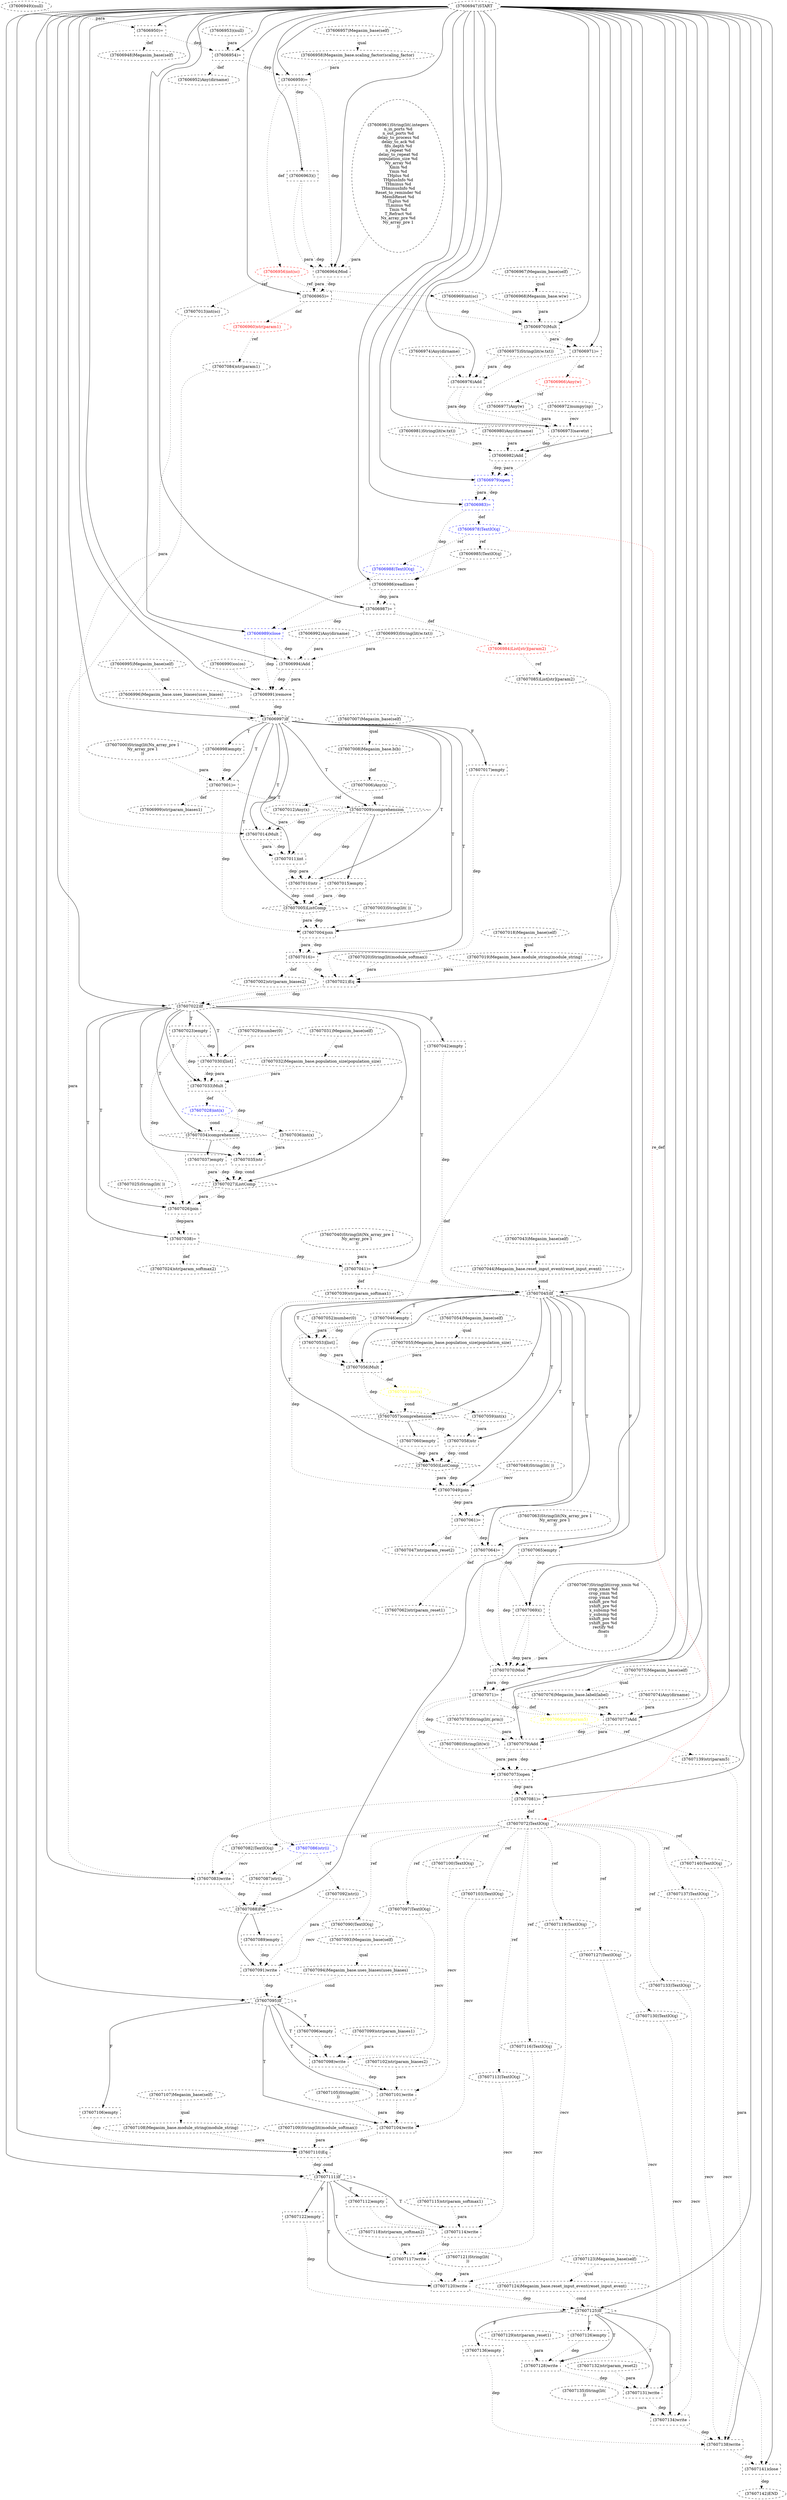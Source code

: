 digraph G {
1 [label="(37607050)ListComp" shape=diamond style=dashed]
2 [label="(37607136)empty" shape=box style=dashed]
3 [label="(37607137)TextIO(q)" shape=ellipse style=dashed]
4 [label="(37606997)If" shape=diamond style=dashed]
5 [label="(37607119)TextIO(q)" shape=ellipse style=dashed]
6 [label="(37607030)[list]" shape=box style=dashed]
7 [label="(37607060)empty" shape=box style=dashed]
8 [label="(37607099)str(param_biases1)" shape=ellipse style=dashed]
9 [label="(37607127)TextIO(q)" shape=ellipse style=dashed]
10 [label="(37607077)Add" shape=box style=dashed]
11 [label="(37607037)empty" shape=box style=dashed]
12 [label="(37607064)=" shape=box style=dashed]
13 [label="(37607139)str(param5)" shape=ellipse style=dashed]
14 [label="(37607028)int(x)" shape=ellipse style=dashed color=blue fontcolor=blue]
15 [label="(37607129)str(param_reset1)" shape=ellipse style=dashed]
16 [label="(37606953)(null)" shape=ellipse style=dashed]
17 [label="(37607124)Megasim_base.reset_input_event(reset_input_event)" shape=ellipse style=dashed]
18 [label="(37606989)close" shape=box style=dashed color=blue fontcolor=blue]
19 [label="(37607073)open" shape=box style=dashed color=black fontcolor=black]
20 [label="(37607094)Megasim_base.uses_biases(uses_biases)" shape=ellipse style=dashed]
21 [label="(37607120)write" shape=box style=dashed]
22 [label="(37607029)number(0)" shape=ellipse style=dashed]
23 [label="(37607106)empty" shape=box style=dashed]
24 [label="(37606986)readlines" shape=box style=dashed]
25 [label="(37606980)Any(dirname)" shape=ellipse style=dashed]
26 [label="(37606961)String(lit(.integers
n_in_ports %d
n_out_ports %d
delay_to_process %d
delay_to_ack %d
fifo_depth %d
n_repeat %d
delay_to_repeat %d
population_size %d
Ny_array %d
Xmin %d
Ymin %d
THplus %d
THplusInfo %d
THminus %d
THminusInfo %d
Reset_to_reminder %d
MembReset %d
TLplus %d
TLminus %d
Tmin %d
T_Refract %d
Nx_array_pre %d
Ny_array_pre 1
))" shape=ellipse style=dashed]
27 [label="(37607039)str(param_softmax1)" shape=ellipse style=dashed]
28 [label="(37606999)str(param_biases1)" shape=ellipse style=dashed]
29 [label="(37607026)join" shape=box style=dashed]
30 [label="(37607047)str(param_reset2)" shape=ellipse style=dashed]
31 [label="(37606991)remove" shape=box style=dashed]
32 [label="(37607084)str(param1)" shape=ellipse style=dashed]
33 [label="(37606963)()" shape=box style=dashed]
34 [label="(37607044)Megasim_base.reset_input_event(reset_input_event)" shape=ellipse style=dashed]
35 [label="(37607110)Eq" shape=box style=dashed]
36 [label="(37606960)str(param1)" shape=ellipse style=dashed color=red fontcolor=red]
37 [label="(37607080)String(lit(w))" shape=ellipse style=dashed color=black fontcolor=black]
38 [label="(37607043)Megasim_base(self)" shape=ellipse style=dashed]
39 [label="(37607088)For" shape=diamond style=dashed]
40 [label="(37607024)str(param_softmax2)" shape=ellipse style=dashed]
41 [label="(37607135)String(lit(
))" shape=ellipse style=dashed]
42 [label="(37607025)String(lit( ))" shape=ellipse style=dashed]
43 [label="(37607116)TextIO(q)" shape=ellipse style=dashed]
44 [label="(37607118)str(param_softmax2)" shape=ellipse style=dashed]
45 [label="(37606990)os(os)" shape=ellipse style=dashed]
46 [label="(37607062)str(param_reset1)" shape=ellipse style=dashed]
47 [label="(37606969)int(sc)" shape=ellipse style=dashed]
48 [label="(37606973)savetxt" shape=box style=dashed]
49 [label="(37607082)TextIO(q)" shape=ellipse style=dashed]
50 [label="(37607013)int(sc)" shape=ellipse style=dashed]
51 [label="(37607000)String(lit(Nx_array_pre 1
Ny_array_pre 1
))" shape=ellipse style=dashed]
52 [label="(37607078)String(lit(.prm))" shape=ellipse style=dashed]
53 [label="(37607012)Any(x)" shape=ellipse style=dashed]
54 [label="(37607049)join" shape=box style=dashed]
55 [label="(37607057)comprehension" shape=diamond style=dashed]
56 [label="(37606977)Any(w)" shape=ellipse style=dashed]
57 [label="(37606985)TextIO(q)" shape=ellipse style=dashed]
58 [label="(37606970)Mult" shape=box style=dashed]
59 [label="(37606957)Megasim_base(self)" shape=ellipse style=dashed]
60 [label="(37606976)Add" shape=box style=dashed]
61 [label="(37607009)comprehension" shape=diamond style=dashed]
62 [label="(37607105)String(lit(
))" shape=ellipse style=dashed]
63 [label="(37607100)TextIO(q)" shape=ellipse style=dashed]
64 [label="(37607015)empty" shape=box style=dashed]
65 [label="(37607035)str" shape=box style=dashed]
66 [label="(37607141)close" shape=box style=dashed color=black fontcolor=black]
67 [label="(37607128)write" shape=box style=dashed]
68 [label="(37607102)str(param_biases2)" shape=ellipse style=dashed]
69 [label="(37607071)=" shape=box style=dashed]
70 [label="(37607022)If" shape=diamond style=dashed]
71 [label="(37606993)String(lit(w.txt))" shape=ellipse style=dashed]
72 [label="(37607056)Mult" shape=box style=dashed]
73 [label="(37607034)comprehension" shape=diamond style=dashed]
74 [label="(37607004)join" shape=box style=dashed]
75 [label="(37607107)Megasim_base(self)" shape=ellipse style=dashed]
76 [label="(37607021)Eq" shape=box style=dashed]
77 [label="(37607123)Megasim_base(self)" shape=ellipse style=dashed]
78 [label="(37606958)Megasim_base.scaling_factor(scaling_factor)" shape=ellipse style=dashed]
79 [label="(37607014)Mult" shape=box style=dashed]
80 [label="(37606950)=" shape=box style=dashed]
81 [label="(37607126)empty" shape=box style=dashed]
82 [label="(37607142)END" style=dashed]
83 [label="(37607112)empty" shape=box style=dashed]
84 [label="(37607027)ListComp" shape=diamond style=dashed]
85 [label="(37607103)TextIO(q)" shape=ellipse style=dashed]
86 [label="(37607130)TextIO(q)" shape=ellipse style=dashed]
87 [label="(37606983)=" shape=box style=dashed color=blue fontcolor=blue]
88 [label="(37606959)=" shape=box style=dashed]
89 [label="(37606956)int(sc)" shape=ellipse style=dashed color=red fontcolor=red]
90 [label="(37606982)Add" shape=box style=dashed]
91 [label="(37606971)=" shape=box style=dashed]
92 [label="(37606995)Megasim_base(self)" shape=ellipse style=dashed]
93 [label="(37607089)empty" shape=box style=dashed]
94 [label="(37607090)TextIO(q)" shape=ellipse style=dashed]
95 [label="(37606981)String(lit(w.txt))" shape=ellipse style=dashed]
96 [label="(37607046)empty" shape=box style=dashed]
97 [label="(37607065)empty" shape=box style=dashed]
98 [label="(37606975)String(lit(w.txt))" shape=ellipse style=dashed]
99 [label="(37606994)Add" shape=box style=dashed]
100 [label="(37607058)str" shape=box style=dashed]
101 [label="(37607006)Any(x)" shape=ellipse style=dashed color=black fontcolor=black]
102 [label="(37607111)If" shape=diamond style=dashed]
103 [label="(37607003)String(lit( ))" shape=ellipse style=dashed]
104 [label="(37607087)str(i)" shape=ellipse style=dashed]
105 [label="(37607091)write" shape=box style=dashed]
106 [label="(37607097)TextIO(q)" shape=ellipse style=dashed]
107 [label="(37607109)String(lit(module_softmax))" shape=ellipse style=dashed]
108 [label="(37607032)Megasim_base.population_size(population_size)" shape=ellipse style=dashed]
109 [label="(37607098)write" shape=box style=dashed]
110 [label="(37607092)str(i)" shape=ellipse style=dashed]
111 [label="(37607017)empty" shape=box style=dashed]
112 [label="(37606948)Megasim_base(self)" shape=ellipse style=dashed]
113 [label="(37606996)Megasim_base.uses_biases(uses_biases)" shape=ellipse style=dashed]
114 [label="(37607036)int(x)" shape=ellipse style=dashed]
115 [label="(37607134)write" shape=box style=dashed]
116 [label="(37607104)write" shape=box style=dashed]
117 [label="(37607131)write" shape=box style=dashed]
118 [label="(37607114)write" shape=box style=dashed]
119 [label="(37607042)empty" shape=box style=dashed]
120 [label="(37607066)str(param5)" shape=ellipse style=dashed color=yellow fontcolor=yellow]
121 [label="(37607133)TextIO(q)" shape=ellipse style=dashed]
122 [label="(37606967)Megasim_base(self)" shape=ellipse style=dashed]
123 [label="(37607018)Megasim_base(self)" shape=ellipse style=dashed]
124 [label="(37607045)If" shape=diamond style=dashed]
125 [label="(37607016)=" shape=box style=dashed]
126 [label="(37607052)number(0)" shape=ellipse style=dashed]
127 [label="(37606949)(null)" shape=ellipse style=dashed]
128 [label="(37607113)TextIO(q)" shape=ellipse style=dashed]
129 [label="(37607001)=" shape=box style=dashed]
130 [label="(37606979)open" shape=box style=dashed color=blue fontcolor=blue]
131 [label="(37607020)String(lit(module_softmax))" shape=ellipse style=dashed]
132 [label="(37607063)String(lit(Nx_array_pre 1
Ny_array_pre 1
))" shape=ellipse style=dashed]
133 [label="(37606974)Any(dirname)" shape=ellipse style=dashed]
134 [label="(37607083)write" shape=box style=dashed]
135 [label="(37607122)empty" shape=box style=dashed]
136 [label="(37607138)write" shape=box style=dashed]
137 [label="(37607033)Mult" shape=box style=dashed]
138 [label="(37607038)=" shape=box style=dashed]
139 [label="(37607070)Mod" shape=box style=dashed]
140 [label="(37607048)String(lit( ))" shape=ellipse style=dashed]
141 [label="(37607096)empty" shape=box style=dashed]
142 [label="(37607125)If" shape=diamond style=dashed]
143 [label="(37607075)Megasim_base(self)" shape=ellipse style=dashed]
144 [label="(37606954)=" shape=box style=dashed]
145 [label="(37606988)TextIO(q)" shape=ellipse style=dashed color=blue fontcolor=blue]
146 [label="(37607115)str(param_softmax1)" shape=ellipse style=dashed]
147 [label="(37607041)=" shape=box style=dashed]
148 [label="(37606968)Megasim_base.w(w)" shape=ellipse style=dashed]
149 [label="(37606998)empty" shape=box style=dashed]
150 [label="(37607140)TextIO(q)" shape=ellipse style=dashed color=black fontcolor=black]
151 [label="(37606947)START" style=dashed]
152 [label="(37607019)Megasim_base.module_string(module_string)" shape=ellipse style=dashed]
153 [label="(37607069)()" shape=box style=dashed]
154 [label="(37607081)=" shape=box style=dashed color=black fontcolor=black]
155 [label="(37607086)str(i)" shape=ellipse style=dashed color=blue fontcolor=blue]
156 [label="(37607076)Megasim_base.label(label)" shape=ellipse style=dashed]
157 [label="(37607085)List[str](param2)" shape=ellipse style=dashed]
158 [label="(37607101)write" shape=box style=dashed]
159 [label="(37607011)int" shape=box style=dashed]
160 [label="(37607040)String(lit(Nx_array_pre 1
Ny_array_pre 1
))" shape=ellipse style=dashed]
161 [label="(37607053)[list]" shape=box style=dashed]
162 [label="(37606984)List[str](param2)" shape=ellipse style=dashed color=red fontcolor=red]
163 [label="(37606952)Any(dirname)" shape=ellipse style=dashed]
164 [label="(37607132)str(param_reset2)" shape=ellipse style=dashed]
165 [label="(37606966)Any(w)" shape=ellipse style=dashed color=red fontcolor=red]
166 [label="(37607008)Megasim_base.b(b)" shape=ellipse style=dashed]
167 [label="(37607093)Megasim_base(self)" shape=ellipse style=dashed]
168 [label="(37607072)TextIO(q)" shape=ellipse style=dashed color=black fontcolor=black]
169 [label="(37607007)Megasim_base(self)" shape=ellipse style=dashed]
170 [label="(37607002)str(param_biases2)" shape=ellipse style=dashed]
171 [label="(37607095)If" shape=diamond style=dashed]
172 [label="(37607117)write" shape=box style=dashed]
173 [label="(37607121)String(lit(
))" shape=ellipse style=dashed]
174 [label="(37606987)=" shape=box style=dashed]
175 [label="(37607051)int(x)" shape=ellipse style=dashed color=yellow fontcolor=yellow]
176 [label="(37606978)TextIO(q)" shape=ellipse style=dashed color=blue fontcolor=blue]
177 [label="(37607010)str" shape=box style=dashed]
178 [label="(37607005)ListComp" shape=diamond style=dashed]
179 [label="(37606965)=" shape=box style=dashed]
180 [label="(37607023)empty" shape=box style=dashed]
181 [label="(37607059)int(x)" shape=ellipse style=dashed]
182 [label="(37607031)Megasim_base(self)" shape=ellipse style=dashed]
183 [label="(37606972)numpy(np)" shape=ellipse style=dashed]
184 [label="(37607108)Megasim_base.module_string(module_string)" shape=ellipse style=dashed]
185 [label="(37607055)Megasim_base.population_size(population_size)" shape=ellipse style=dashed]
186 [label="(37607079)Add" shape=box style=dashed]
187 [label="(37607067)String(lit(crop_xmin %d
crop_xmax %d
crop_ymin %d
crop_ymax %d
xshift_pre %d
yshift_pre %d
x_subsmp %d
y_subsmp %d
xshift_pos %d
yshift_pos %d
rectify %d
.floats
    ))" shape=ellipse style=dashed]
188 [label="(37607074)Any(dirname)" shape=ellipse style=dashed]
189 [label="(37606992)Any(dirname)" shape=ellipse style=dashed]
190 [label="(37606964)Mod" shape=box style=dashed]
191 [label="(37607054)Megasim_base(self)" shape=ellipse style=dashed]
192 [label="(37607061)=" shape=box style=dashed]
124 -> 1 [label="T"];
100 -> 1 [label="dep" style=dotted];
100 -> 1 [label="cond" style=dotted];
7 -> 1 [label="dep" style=dotted];
7 -> 1 [label="para" style=dotted];
142 -> 2 [label="F"];
168 -> 3 [label="ref" style=dotted];
151 -> 4 [label="" style=solid];
113 -> 4 [label="cond" style=dotted];
31 -> 4 [label="dep" style=dotted];
168 -> 5 [label="ref" style=dotted];
70 -> 6 [label="T"];
22 -> 6 [label="para" style=dotted];
180 -> 6 [label="dep" style=dotted];
55 -> 7 [label="" style=solid];
168 -> 9 [label="ref" style=dotted];
151 -> 10 [label="" style=solid];
188 -> 10 [label="para" style=dotted];
156 -> 10 [label="para" style=dotted];
69 -> 10 [label="dep" style=dotted];
73 -> 11 [label="" style=solid];
124 -> 12 [label="T"];
132 -> 12 [label="para" style=dotted];
192 -> 12 [label="dep" style=dotted];
120 -> 13 [label="ref" style=dotted];
137 -> 14 [label="def" style=dotted];
77 -> 17 [label="qual" style=dotted];
151 -> 18 [label="" style=solid];
145 -> 18 [label="recv" style=dotted];
174 -> 18 [label="dep" style=dotted];
151 -> 19 [label="" style=solid];
186 -> 19 [label="dep" style=dotted];
186 -> 19 [label="para" style=dotted];
37 -> 19 [label="para" style=dotted];
69 -> 19 [label="dep" style=dotted];
167 -> 20 [label="qual" style=dotted];
102 -> 21 [label="T"];
5 -> 21 [label="recv" style=dotted];
173 -> 21 [label="para" style=dotted];
172 -> 21 [label="dep" style=dotted];
171 -> 23 [label="F"];
151 -> 24 [label="" style=solid];
57 -> 24 [label="recv" style=dotted];
87 -> 24 [label="dep" style=dotted];
147 -> 27 [label="def" style=dotted];
129 -> 28 [label="def" style=dotted];
70 -> 29 [label="T"];
42 -> 29 [label="recv" style=dotted];
84 -> 29 [label="dep" style=dotted];
84 -> 29 [label="para" style=dotted];
180 -> 29 [label="dep" style=dotted];
192 -> 30 [label="def" style=dotted];
151 -> 31 [label="" style=solid];
45 -> 31 [label="recv" style=dotted];
99 -> 31 [label="dep" style=dotted];
99 -> 31 [label="para" style=dotted];
18 -> 31 [label="dep" style=dotted];
36 -> 32 [label="ref" style=dotted];
151 -> 33 [label="" style=solid];
88 -> 33 [label="dep" style=dotted];
38 -> 34 [label="qual" style=dotted];
151 -> 35 [label="" style=solid];
184 -> 35 [label="para" style=dotted];
107 -> 35 [label="para" style=dotted];
116 -> 35 [label="dep" style=dotted];
23 -> 35 [label="dep" style=dotted];
179 -> 36 [label="def" style=dotted];
151 -> 39 [label="" style=solid];
104 -> 39 [label="cond" style=dotted];
134 -> 39 [label="dep" style=dotted];
138 -> 40 [label="def" style=dotted];
168 -> 43 [label="ref" style=dotted];
12 -> 46 [label="def" style=dotted];
89 -> 47 [label="ref" style=dotted];
151 -> 48 [label="" style=solid];
183 -> 48 [label="recv" style=dotted];
60 -> 48 [label="dep" style=dotted];
60 -> 48 [label="para" style=dotted];
56 -> 48 [label="para" style=dotted];
91 -> 48 [label="dep" style=dotted];
168 -> 49 [label="ref" style=dotted];
89 -> 50 [label="ref" style=dotted];
101 -> 53 [label="ref" style=dotted];
124 -> 54 [label="T"];
140 -> 54 [label="recv" style=dotted];
1 -> 54 [label="dep" style=dotted];
1 -> 54 [label="para" style=dotted];
96 -> 54 [label="dep" style=dotted];
124 -> 55 [label="T"];
72 -> 55 [label="dep" style=dotted];
175 -> 55 [label="cond" style=dotted];
165 -> 56 [label="ref" style=dotted];
176 -> 57 [label="ref" style=dotted];
151 -> 58 [label="" style=solid];
148 -> 58 [label="para" style=dotted];
47 -> 58 [label="para" style=dotted];
179 -> 58 [label="dep" style=dotted];
151 -> 60 [label="" style=solid];
133 -> 60 [label="para" style=dotted];
98 -> 60 [label="para" style=dotted];
91 -> 60 [label="dep" style=dotted];
4 -> 61 [label="T"];
101 -> 61 [label="cond" style=dotted];
129 -> 61 [label="dep" style=dotted];
168 -> 63 [label="ref" style=dotted];
61 -> 64 [label="" style=solid];
70 -> 65 [label="T"];
114 -> 65 [label="para" style=dotted];
73 -> 65 [label="dep" style=dotted];
151 -> 66 [label="" style=solid];
150 -> 66 [label="recv" style=dotted];
136 -> 66 [label="dep" style=dotted];
142 -> 67 [label="T"];
9 -> 67 [label="recv" style=dotted];
15 -> 67 [label="para" style=dotted];
81 -> 67 [label="dep" style=dotted];
151 -> 69 [label="" style=solid];
139 -> 69 [label="dep" style=dotted];
139 -> 69 [label="para" style=dotted];
151 -> 70 [label="" style=solid];
76 -> 70 [label="dep" style=dotted];
76 -> 70 [label="cond" style=dotted];
124 -> 72 [label="T"];
161 -> 72 [label="dep" style=dotted];
161 -> 72 [label="para" style=dotted];
185 -> 72 [label="para" style=dotted];
96 -> 72 [label="dep" style=dotted];
70 -> 73 [label="T"];
137 -> 73 [label="dep" style=dotted];
14 -> 73 [label="cond" style=dotted];
4 -> 74 [label="T"];
103 -> 74 [label="recv" style=dotted];
178 -> 74 [label="dep" style=dotted];
178 -> 74 [label="para" style=dotted];
129 -> 74 [label="dep" style=dotted];
151 -> 76 [label="" style=solid];
152 -> 76 [label="para" style=dotted];
131 -> 76 [label="para" style=dotted];
111 -> 76 [label="dep" style=dotted];
125 -> 76 [label="dep" style=dotted];
59 -> 78 [label="qual" style=dotted];
4 -> 79 [label="T"];
53 -> 79 [label="para" style=dotted];
50 -> 79 [label="para" style=dotted];
61 -> 79 [label="dep" style=dotted];
151 -> 80 [label="" style=solid];
127 -> 80 [label="para" style=dotted];
142 -> 81 [label="T"];
66 -> 82 [label="dep" style=dotted];
102 -> 83 [label="T"];
70 -> 84 [label="T"];
65 -> 84 [label="dep" style=dotted];
65 -> 84 [label="cond" style=dotted];
11 -> 84 [label="dep" style=dotted];
11 -> 84 [label="para" style=dotted];
168 -> 85 [label="ref" style=dotted];
168 -> 86 [label="ref" style=dotted];
151 -> 87 [label="" style=solid];
130 -> 87 [label="dep" style=dotted];
130 -> 87 [label="para" style=dotted];
151 -> 88 [label="" style=solid];
78 -> 88 [label="para" style=dotted];
144 -> 88 [label="dep" style=dotted];
88 -> 89 [label="def" style=dotted];
151 -> 90 [label="" style=solid];
25 -> 90 [label="para" style=dotted];
95 -> 90 [label="para" style=dotted];
48 -> 90 [label="dep" style=dotted];
151 -> 91 [label="" style=solid];
58 -> 91 [label="dep" style=dotted];
58 -> 91 [label="para" style=dotted];
39 -> 93 [label="" style=solid];
168 -> 94 [label="ref" style=dotted];
124 -> 96 [label="T"];
124 -> 97 [label="F"];
151 -> 99 [label="" style=solid];
189 -> 99 [label="para" style=dotted];
71 -> 99 [label="para" style=dotted];
18 -> 99 [label="dep" style=dotted];
124 -> 100 [label="T"];
181 -> 100 [label="para" style=dotted];
55 -> 100 [label="dep" style=dotted];
166 -> 101 [label="def" style=dotted];
151 -> 102 [label="" style=solid];
35 -> 102 [label="dep" style=dotted];
35 -> 102 [label="cond" style=dotted];
155 -> 104 [label="ref" style=dotted];
39 -> 105 [label="" style=solid];
94 -> 105 [label="recv" style=dotted];
110 -> 105 [label="para" style=dotted];
93 -> 105 [label="dep" style=dotted];
168 -> 106 [label="ref" style=dotted];
182 -> 108 [label="qual" style=dotted];
171 -> 109 [label="T"];
106 -> 109 [label="recv" style=dotted];
8 -> 109 [label="para" style=dotted];
141 -> 109 [label="dep" style=dotted];
155 -> 110 [label="ref" style=dotted];
4 -> 111 [label="F"];
80 -> 112 [label="def" style=dotted];
92 -> 113 [label="qual" style=dotted];
14 -> 114 [label="ref" style=dotted];
142 -> 115 [label="T"];
121 -> 115 [label="recv" style=dotted];
41 -> 115 [label="para" style=dotted];
117 -> 115 [label="dep" style=dotted];
171 -> 116 [label="T"];
85 -> 116 [label="recv" style=dotted];
62 -> 116 [label="para" style=dotted];
158 -> 116 [label="dep" style=dotted];
142 -> 117 [label="T"];
86 -> 117 [label="recv" style=dotted];
164 -> 117 [label="para" style=dotted];
67 -> 117 [label="dep" style=dotted];
102 -> 118 [label="T"];
128 -> 118 [label="recv" style=dotted];
146 -> 118 [label="para" style=dotted];
83 -> 118 [label="dep" style=dotted];
70 -> 119 [label="F"];
69 -> 120 [label="def" style=dotted];
168 -> 121 [label="ref" style=dotted];
151 -> 124 [label="" style=solid];
34 -> 124 [label="cond" style=dotted];
147 -> 124 [label="dep" style=dotted];
119 -> 124 [label="dep" style=dotted];
4 -> 125 [label="T"];
74 -> 125 [label="dep" style=dotted];
74 -> 125 [label="para" style=dotted];
168 -> 128 [label="ref" style=dotted];
4 -> 129 [label="T"];
51 -> 129 [label="para" style=dotted];
149 -> 129 [label="dep" style=dotted];
151 -> 130 [label="" style=solid];
90 -> 130 [label="dep" style=dotted];
90 -> 130 [label="para" style=dotted];
48 -> 130 [label="dep" style=dotted];
151 -> 134 [label="" style=solid];
49 -> 134 [label="recv" style=dotted];
32 -> 134 [label="para" style=dotted];
154 -> 134 [label="dep" style=dotted];
102 -> 135 [label="F"];
151 -> 136 [label="" style=solid];
3 -> 136 [label="recv" style=dotted];
13 -> 136 [label="para" style=dotted];
2 -> 136 [label="dep" style=dotted];
115 -> 136 [label="dep" style=dotted];
70 -> 137 [label="T"];
6 -> 137 [label="dep" style=dotted];
6 -> 137 [label="para" style=dotted];
108 -> 137 [label="para" style=dotted];
180 -> 137 [label="dep" style=dotted];
70 -> 138 [label="T"];
29 -> 138 [label="dep" style=dotted];
29 -> 138 [label="para" style=dotted];
151 -> 139 [label="" style=solid];
187 -> 139 [label="para" style=dotted];
153 -> 139 [label="dep" style=dotted];
153 -> 139 [label="para" style=dotted];
97 -> 139 [label="dep" style=dotted];
12 -> 139 [label="dep" style=dotted];
171 -> 141 [label="T"];
151 -> 142 [label="" style=solid];
17 -> 142 [label="cond" style=dotted];
135 -> 142 [label="dep" style=dotted];
21 -> 142 [label="dep" style=dotted];
151 -> 144 [label="" style=solid];
16 -> 144 [label="para" style=dotted];
80 -> 144 [label="dep" style=dotted];
176 -> 145 [label="ref" style=dotted];
70 -> 147 [label="T"];
160 -> 147 [label="para" style=dotted];
138 -> 147 [label="dep" style=dotted];
122 -> 148 [label="qual" style=dotted];
4 -> 149 [label="T"];
168 -> 150 [label="ref" style=dotted];
123 -> 152 [label="qual" style=dotted];
151 -> 153 [label="" style=solid];
97 -> 153 [label="dep" style=dotted];
12 -> 153 [label="dep" style=dotted];
151 -> 154 [label="" style=solid];
19 -> 154 [label="dep" style=dotted];
19 -> 154 [label="para" style=dotted];
157 -> 155 [label="def" style=dotted];
143 -> 156 [label="qual" style=dotted];
162 -> 157 [label="ref" style=dotted];
171 -> 158 [label="T"];
63 -> 158 [label="recv" style=dotted];
68 -> 158 [label="para" style=dotted];
109 -> 158 [label="dep" style=dotted];
4 -> 159 [label="T"];
79 -> 159 [label="dep" style=dotted];
79 -> 159 [label="para" style=dotted];
61 -> 159 [label="dep" style=dotted];
124 -> 161 [label="T"];
126 -> 161 [label="para" style=dotted];
96 -> 161 [label="dep" style=dotted];
174 -> 162 [label="def" style=dotted];
144 -> 163 [label="def" style=dotted];
91 -> 165 [label="def" style=dotted];
169 -> 166 [label="qual" style=dotted];
154 -> 168 [label="def" style=dotted];
176 -> 168 [label="re_def" style=dotted color=red];
125 -> 170 [label="def" style=dotted];
151 -> 171 [label="" style=solid];
20 -> 171 [label="cond" style=dotted];
105 -> 171 [label="dep" style=dotted];
102 -> 172 [label="T"];
43 -> 172 [label="recv" style=dotted];
44 -> 172 [label="para" style=dotted];
118 -> 172 [label="dep" style=dotted];
151 -> 174 [label="" style=solid];
24 -> 174 [label="dep" style=dotted];
24 -> 174 [label="para" style=dotted];
72 -> 175 [label="def" style=dotted];
87 -> 176 [label="def" style=dotted];
4 -> 177 [label="T"];
159 -> 177 [label="dep" style=dotted];
159 -> 177 [label="para" style=dotted];
61 -> 177 [label="dep" style=dotted];
4 -> 178 [label="T"];
177 -> 178 [label="dep" style=dotted];
177 -> 178 [label="cond" style=dotted];
64 -> 178 [label="dep" style=dotted];
64 -> 178 [label="para" style=dotted];
151 -> 179 [label="" style=solid];
190 -> 179 [label="dep" style=dotted];
190 -> 179 [label="para" style=dotted];
70 -> 180 [label="T"];
175 -> 181 [label="ref" style=dotted];
75 -> 184 [label="qual" style=dotted];
191 -> 185 [label="qual" style=dotted];
151 -> 186 [label="" style=solid];
10 -> 186 [label="dep" style=dotted];
10 -> 186 [label="para" style=dotted];
52 -> 186 [label="para" style=dotted];
69 -> 186 [label="dep" style=dotted];
151 -> 190 [label="" style=solid];
26 -> 190 [label="para" style=dotted];
33 -> 190 [label="dep" style=dotted];
33 -> 190 [label="para" style=dotted];
88 -> 190 [label="dep" style=dotted];
124 -> 192 [label="T"];
54 -> 192 [label="dep" style=dotted];
54 -> 192 [label="para" style=dotted];
}